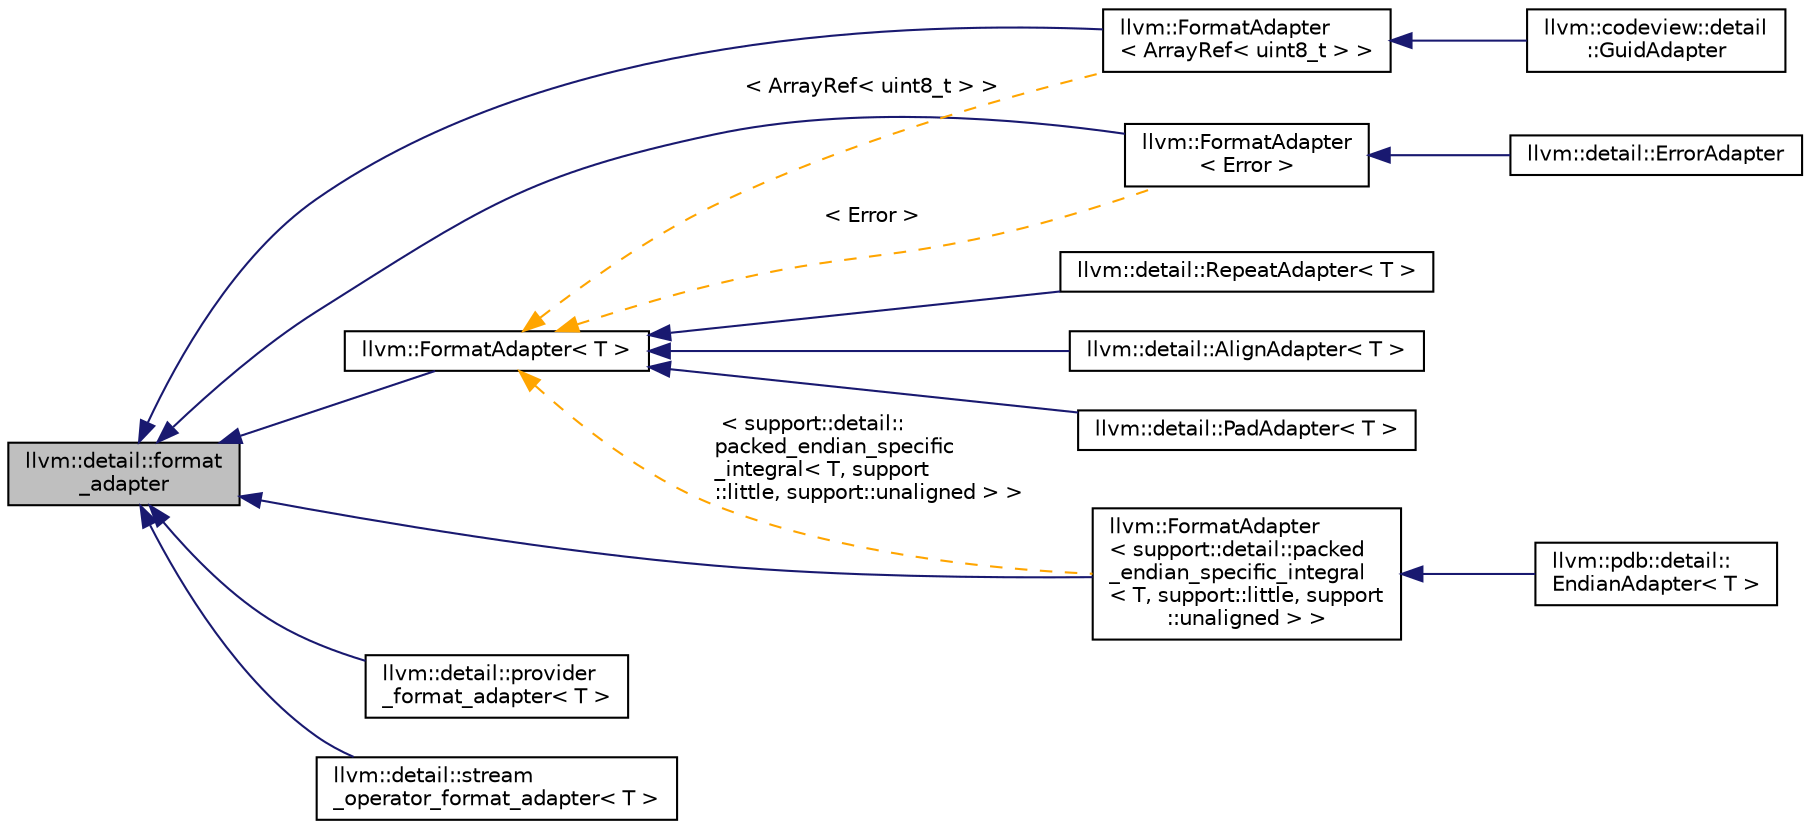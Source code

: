 digraph "llvm::detail::format_adapter"
{
 // LATEX_PDF_SIZE
  bgcolor="transparent";
  edge [fontname="Helvetica",fontsize="10",labelfontname="Helvetica",labelfontsize="10"];
  node [fontname="Helvetica",fontsize="10",shape=record];
  rankdir="LR";
  Node1 [label="llvm::detail::format\l_adapter",height=0.2,width=0.4,color="black", fillcolor="grey75", style="filled", fontcolor="black",tooltip=" "];
  Node1 -> Node2 [dir="back",color="midnightblue",fontsize="10",style="solid",fontname="Helvetica"];
  Node2 [label="llvm::FormatAdapter\l\< ArrayRef\< uint8_t \> \>",height=0.2,width=0.4,color="black",URL="$classllvm_1_1FormatAdapter.html",tooltip=" "];
  Node2 -> Node3 [dir="back",color="midnightblue",fontsize="10",style="solid",fontname="Helvetica"];
  Node3 [label="llvm::codeview::detail\l::GuidAdapter",height=0.2,width=0.4,color="black",URL="$classllvm_1_1codeview_1_1detail_1_1GuidAdapter.html",tooltip=" "];
  Node1 -> Node4 [dir="back",color="midnightblue",fontsize="10",style="solid",fontname="Helvetica"];
  Node4 [label="llvm::FormatAdapter\l\< Error \>",height=0.2,width=0.4,color="black",URL="$classllvm_1_1FormatAdapter.html",tooltip=" "];
  Node4 -> Node5 [dir="back",color="midnightblue",fontsize="10",style="solid",fontname="Helvetica"];
  Node5 [label="llvm::detail::ErrorAdapter",height=0.2,width=0.4,color="black",URL="$classllvm_1_1detail_1_1ErrorAdapter.html",tooltip=" "];
  Node1 -> Node6 [dir="back",color="midnightblue",fontsize="10",style="solid",fontname="Helvetica"];
  Node6 [label="llvm::FormatAdapter\l\< support::detail::packed\l_endian_specific_integral\l\< T, support::little, support\l::unaligned \> \>",height=0.2,width=0.4,color="black",URL="$classllvm_1_1FormatAdapter.html",tooltip=" "];
  Node6 -> Node7 [dir="back",color="midnightblue",fontsize="10",style="solid",fontname="Helvetica"];
  Node7 [label="llvm::pdb::detail::\lEndianAdapter\< T \>",height=0.2,width=0.4,color="black",URL="$structllvm_1_1pdb_1_1detail_1_1EndianAdapter.html",tooltip=" "];
  Node1 -> Node8 [dir="back",color="midnightblue",fontsize="10",style="solid",fontname="Helvetica"];
  Node8 [label="llvm::detail::provider\l_format_adapter\< T \>",height=0.2,width=0.4,color="black",URL="$classllvm_1_1detail_1_1provider__format__adapter.html",tooltip=" "];
  Node1 -> Node9 [dir="back",color="midnightblue",fontsize="10",style="solid",fontname="Helvetica"];
  Node9 [label="llvm::detail::stream\l_operator_format_adapter\< T \>",height=0.2,width=0.4,color="black",URL="$classllvm_1_1detail_1_1stream__operator__format__adapter.html",tooltip=" "];
  Node1 -> Node10 [dir="back",color="midnightblue",fontsize="10",style="solid",fontname="Helvetica"];
  Node10 [label="llvm::FormatAdapter\< T \>",height=0.2,width=0.4,color="black",URL="$classllvm_1_1FormatAdapter.html",tooltip=" "];
  Node10 -> Node11 [dir="back",color="midnightblue",fontsize="10",style="solid",fontname="Helvetica"];
  Node11 [label="llvm::detail::AlignAdapter\< T \>",height=0.2,width=0.4,color="black",URL="$classllvm_1_1detail_1_1AlignAdapter.html",tooltip=" "];
  Node10 -> Node12 [dir="back",color="midnightblue",fontsize="10",style="solid",fontname="Helvetica"];
  Node12 [label="llvm::detail::PadAdapter\< T \>",height=0.2,width=0.4,color="black",URL="$classllvm_1_1detail_1_1PadAdapter.html",tooltip=" "];
  Node10 -> Node13 [dir="back",color="midnightblue",fontsize="10",style="solid",fontname="Helvetica"];
  Node13 [label="llvm::detail::RepeatAdapter\< T \>",height=0.2,width=0.4,color="black",URL="$classllvm_1_1detail_1_1RepeatAdapter.html",tooltip=" "];
  Node10 -> Node2 [dir="back",color="orange",fontsize="10",style="dashed",label=" \< ArrayRef\< uint8_t \> \>" ,fontname="Helvetica"];
  Node10 -> Node4 [dir="back",color="orange",fontsize="10",style="dashed",label=" \< Error \>" ,fontname="Helvetica"];
  Node10 -> Node6 [dir="back",color="orange",fontsize="10",style="dashed",label=" \< support::detail::\lpacked_endian_specific\l_integral\< T, support\l::little, support::unaligned \> \>" ,fontname="Helvetica"];
}
